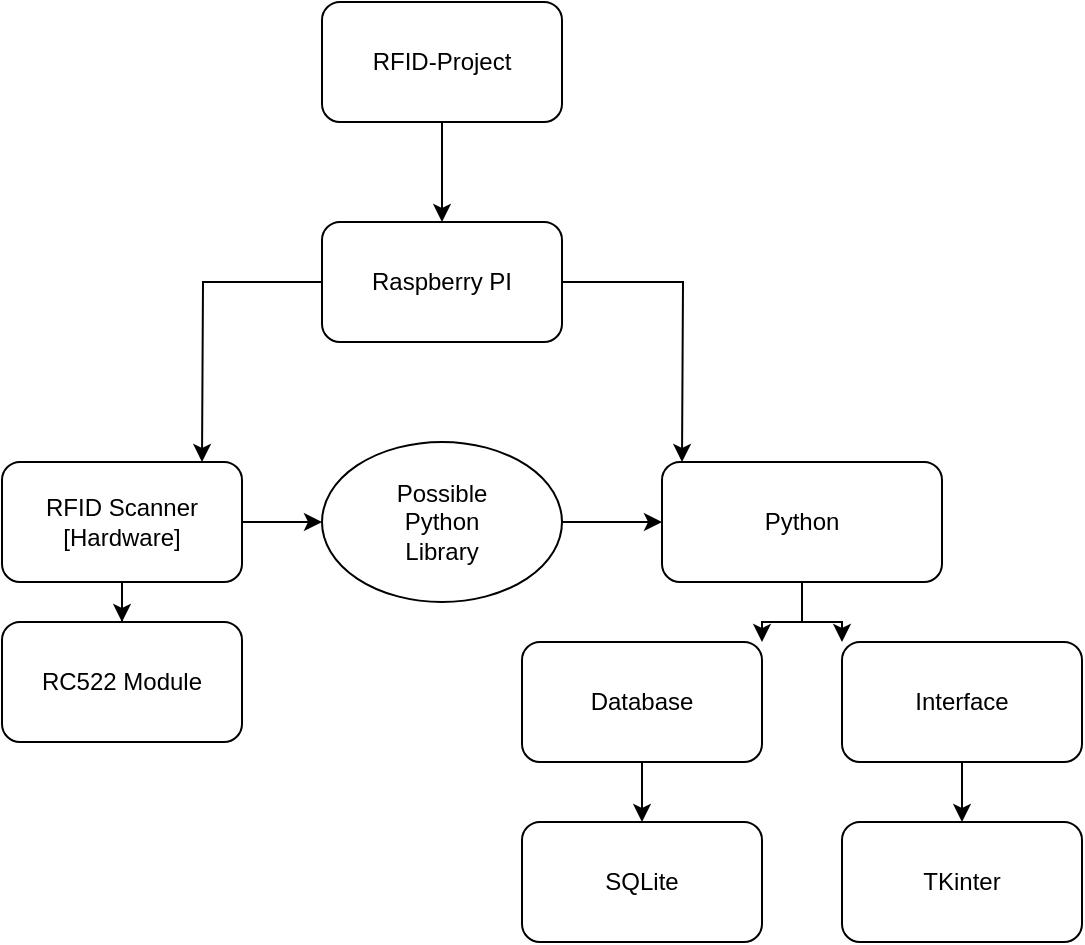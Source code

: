 <mxfile version="15.5.8" type="device"><diagram id="ekAoVFow7OJ7VsGZHt3v" name="Page-1"><mxGraphModel dx="1422" dy="780" grid="1" gridSize="10" guides="1" tooltips="1" connect="1" arrows="1" fold="1" page="1" pageScale="1" pageWidth="850" pageHeight="1100" math="0" shadow="0"><root><mxCell id="0"/><mxCell id="1" parent="0"/><mxCell id="-Yf1J0-_BDM2LZ5yQ8Gx-6" style="edgeStyle=orthogonalEdgeStyle;rounded=0;orthogonalLoop=1;jettySize=auto;html=1;" edge="1" parent="1" source="-Yf1J0-_BDM2LZ5yQ8Gx-1" target="-Yf1J0-_BDM2LZ5yQ8Gx-7"><mxGeometry relative="1" as="geometry"><mxPoint x="440" y="150" as="targetPoint"/></mxGeometry></mxCell><mxCell id="-Yf1J0-_BDM2LZ5yQ8Gx-1" value="RFID-Project" style="rounded=1;whiteSpace=wrap;html=1;" vertex="1" parent="1"><mxGeometry x="380" y="50" width="120" height="60" as="geometry"/></mxCell><mxCell id="-Yf1J0-_BDM2LZ5yQ8Gx-10" style="edgeStyle=orthogonalEdgeStyle;rounded=0;orthogonalLoop=1;jettySize=auto;html=1;" edge="1" parent="1" source="-Yf1J0-_BDM2LZ5yQ8Gx-7"><mxGeometry relative="1" as="geometry"><mxPoint x="320" y="280" as="targetPoint"/></mxGeometry></mxCell><mxCell id="-Yf1J0-_BDM2LZ5yQ8Gx-11" style="edgeStyle=orthogonalEdgeStyle;rounded=0;orthogonalLoop=1;jettySize=auto;html=1;" edge="1" parent="1" source="-Yf1J0-_BDM2LZ5yQ8Gx-7"><mxGeometry relative="1" as="geometry"><mxPoint x="560" y="280" as="targetPoint"/></mxGeometry></mxCell><mxCell id="-Yf1J0-_BDM2LZ5yQ8Gx-7" value="Raspberry PI " style="rounded=1;whiteSpace=wrap;html=1;" vertex="1" parent="1"><mxGeometry x="380" y="160" width="120" height="60" as="geometry"/></mxCell><mxCell id="-Yf1J0-_BDM2LZ5yQ8Gx-20" value="" style="edgeStyle=orthogonalEdgeStyle;rounded=0;orthogonalLoop=1;jettySize=auto;html=1;" edge="1" parent="1" source="-Yf1J0-_BDM2LZ5yQ8Gx-14" target="-Yf1J0-_BDM2LZ5yQ8Gx-19"><mxGeometry relative="1" as="geometry"/></mxCell><mxCell id="-Yf1J0-_BDM2LZ5yQ8Gx-34" value="" style="edgeStyle=orthogonalEdgeStyle;rounded=0;orthogonalLoop=1;jettySize=auto;html=1;" edge="1" parent="1" source="-Yf1J0-_BDM2LZ5yQ8Gx-14" target="-Yf1J0-_BDM2LZ5yQ8Gx-32"><mxGeometry relative="1" as="geometry"/></mxCell><mxCell id="-Yf1J0-_BDM2LZ5yQ8Gx-14" value="&lt;div&gt;RFID Scanner&lt;br&gt;&lt;/div&gt;&lt;div&gt;[Hardware]&lt;br&gt;&lt;/div&gt;" style="rounded=1;whiteSpace=wrap;html=1;" vertex="1" parent="1"><mxGeometry x="220" y="280" width="120" height="60" as="geometry"/></mxCell><mxCell id="-Yf1J0-_BDM2LZ5yQ8Gx-17" value="SQLite" style="rounded=1;whiteSpace=wrap;html=1;" vertex="1" parent="1"><mxGeometry x="480" y="460" width="120" height="60" as="geometry"/></mxCell><mxCell id="-Yf1J0-_BDM2LZ5yQ8Gx-19" value="RC522 Module" style="rounded=1;whiteSpace=wrap;html=1;" vertex="1" parent="1"><mxGeometry x="220" y="360" width="120" height="60" as="geometry"/></mxCell><mxCell id="-Yf1J0-_BDM2LZ5yQ8Gx-22" style="edgeStyle=orthogonalEdgeStyle;rounded=0;orthogonalLoop=1;jettySize=auto;html=1;entryX=1;entryY=0;entryDx=0;entryDy=0;" edge="1" parent="1" source="-Yf1J0-_BDM2LZ5yQ8Gx-21" target="-Yf1J0-_BDM2LZ5yQ8Gx-24"><mxGeometry relative="1" as="geometry"><mxPoint x="500" y="370" as="targetPoint"/></mxGeometry></mxCell><mxCell id="-Yf1J0-_BDM2LZ5yQ8Gx-23" style="edgeStyle=orthogonalEdgeStyle;rounded=0;orthogonalLoop=1;jettySize=auto;html=1;entryX=0;entryY=0;entryDx=0;entryDy=0;" edge="1" parent="1" source="-Yf1J0-_BDM2LZ5yQ8Gx-21" target="-Yf1J0-_BDM2LZ5yQ8Gx-25"><mxGeometry relative="1" as="geometry"><mxPoint x="540" y="370" as="targetPoint"/></mxGeometry></mxCell><mxCell id="-Yf1J0-_BDM2LZ5yQ8Gx-21" value="Python" style="rounded=1;whiteSpace=wrap;html=1;" vertex="1" parent="1"><mxGeometry x="550" y="280" width="140" height="60" as="geometry"/></mxCell><mxCell id="-Yf1J0-_BDM2LZ5yQ8Gx-28" value="" style="edgeStyle=orthogonalEdgeStyle;rounded=0;orthogonalLoop=1;jettySize=auto;html=1;" edge="1" parent="1" source="-Yf1J0-_BDM2LZ5yQ8Gx-24" target="-Yf1J0-_BDM2LZ5yQ8Gx-17"><mxGeometry relative="1" as="geometry"/></mxCell><mxCell id="-Yf1J0-_BDM2LZ5yQ8Gx-24" value="Database" style="rounded=1;whiteSpace=wrap;html=1;" vertex="1" parent="1"><mxGeometry x="480" y="370" width="120" height="60" as="geometry"/></mxCell><mxCell id="-Yf1J0-_BDM2LZ5yQ8Gx-29" value="" style="edgeStyle=orthogonalEdgeStyle;rounded=0;orthogonalLoop=1;jettySize=auto;html=1;" edge="1" parent="1" source="-Yf1J0-_BDM2LZ5yQ8Gx-25" target="-Yf1J0-_BDM2LZ5yQ8Gx-26"><mxGeometry relative="1" as="geometry"/></mxCell><mxCell id="-Yf1J0-_BDM2LZ5yQ8Gx-25" value="Interface" style="rounded=1;whiteSpace=wrap;html=1;" vertex="1" parent="1"><mxGeometry x="640" y="370" width="120" height="60" as="geometry"/></mxCell><mxCell id="-Yf1J0-_BDM2LZ5yQ8Gx-26" value="TKinter" style="whiteSpace=wrap;html=1;rounded=1;" vertex="1" parent="1"><mxGeometry x="640" y="460" width="120" height="60" as="geometry"/></mxCell><mxCell id="-Yf1J0-_BDM2LZ5yQ8Gx-35" value="" style="edgeStyle=orthogonalEdgeStyle;rounded=0;orthogonalLoop=1;jettySize=auto;html=1;" edge="1" parent="1" source="-Yf1J0-_BDM2LZ5yQ8Gx-32" target="-Yf1J0-_BDM2LZ5yQ8Gx-21"><mxGeometry relative="1" as="geometry"/></mxCell><mxCell id="-Yf1J0-_BDM2LZ5yQ8Gx-32" value="&lt;div&gt;Possible&lt;/div&gt;&lt;div&gt;Python &lt;br&gt;&lt;/div&gt;&lt;div&gt;Library &lt;br&gt;&lt;/div&gt;" style="ellipse;whiteSpace=wrap;html=1;" vertex="1" parent="1"><mxGeometry x="380" y="270" width="120" height="80" as="geometry"/></mxCell></root></mxGraphModel></diagram></mxfile>